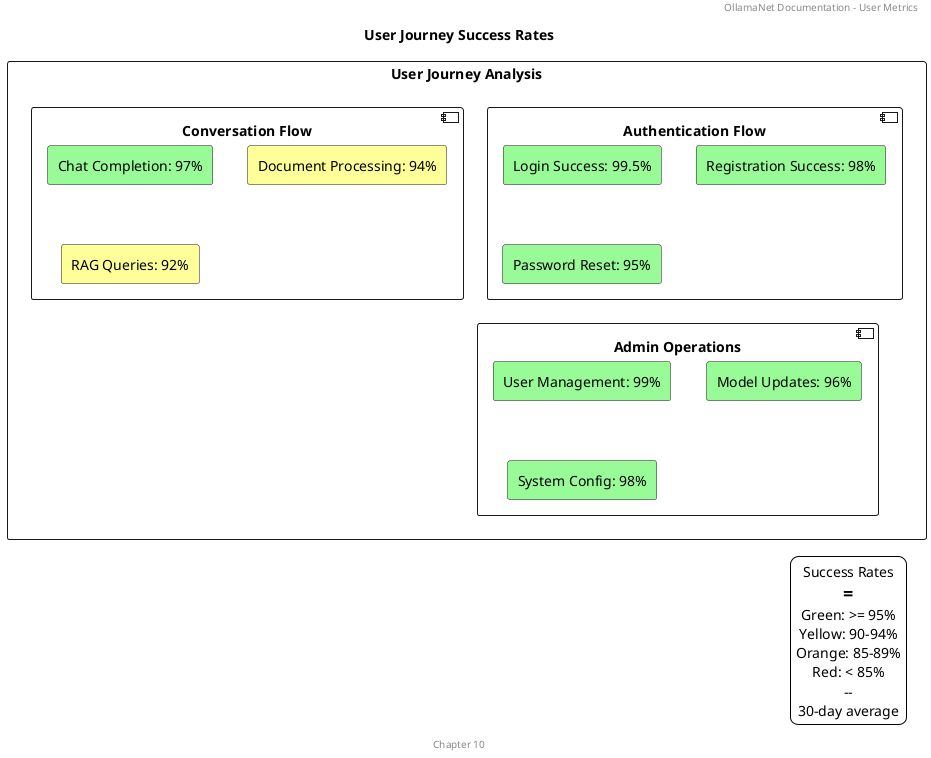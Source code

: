 @startuml user_journey_success_rates

title User Journey Success Rates

header OllamaNet Documentation - User Metrics
footer Chapter 10

skinparam backgroundColor white
skinparam defaultTextAlignment center

rectangle "User Journey Analysis" {
    component "Authentication Flow" {
        rectangle "Login Success: 99.5%" as auth1 #98FB98
        rectangle "Registration Success: 98%" as auth2 #98FB98
        rectangle "Password Reset: 95%" as auth3 #98FB98
    }

    component "Conversation Flow" {
        rectangle "Chat Completion: 97%" as conv1 #98FB98
        rectangle "Document Processing: 94%" as conv2 #FFFF99
        rectangle "RAG Queries: 92%" as conv3 #FFFF99
    }

    component "Admin Operations" {
        rectangle "User Management: 99%" as admin1 #98FB98
        rectangle "Model Updates: 96%" as admin2 #98FB98
        rectangle "System Config: 98%" as admin3 #98FB98
    }
}

legend right
  Success Rates
  ==
  Green: >= 95%
  Yellow: 90-94%
  Orange: 85-89%
  Red: < 85%
  --
  30-day average
end legend

@enduml
